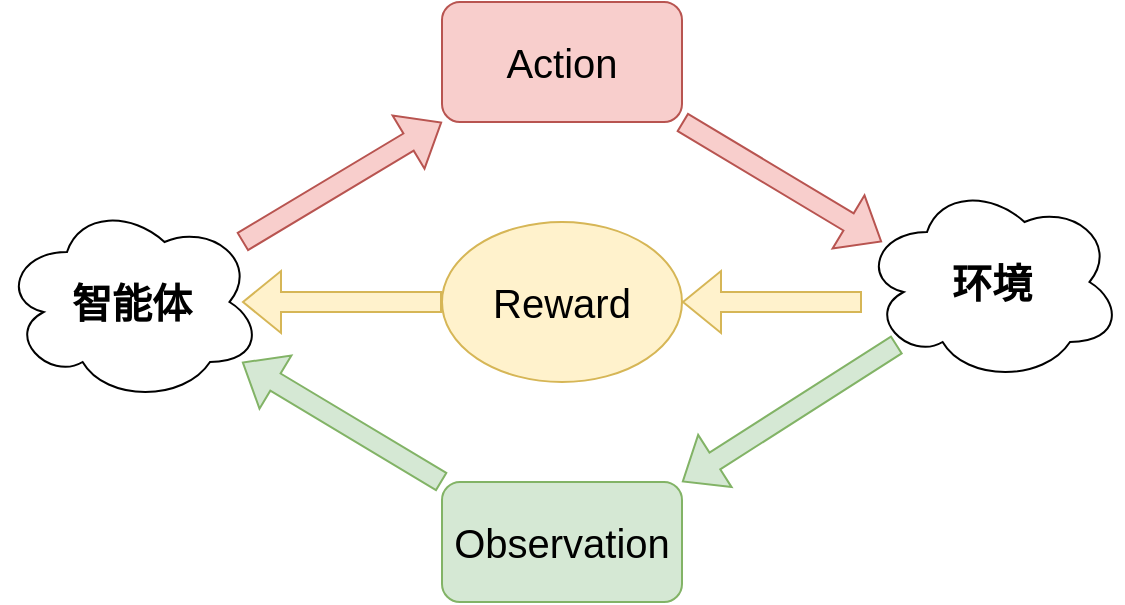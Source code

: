 <mxfile version="21.1.4" type="github">
  <diagram name="第 1 页" id="AJMPQj9coufFNCPqp3W4">
    <mxGraphModel dx="794" dy="476" grid="1" gridSize="10" guides="1" tooltips="1" connect="1" arrows="1" fold="1" page="1" pageScale="1" pageWidth="827" pageHeight="1169" math="0" shadow="0">
      <root>
        <mxCell id="0" />
        <mxCell id="1" parent="0" />
        <mxCell id="hrPURFpsqYO97nMdUfhd-3" value="&lt;font style=&quot;font-size: 20px;&quot;&gt;Action&lt;/font&gt;" style="rounded=1;whiteSpace=wrap;html=1;fillColor=#f8cecc;strokeColor=#b85450;" vertex="1" parent="1">
          <mxGeometry x="330" y="50" width="120" height="60" as="geometry" />
        </mxCell>
        <mxCell id="hrPURFpsqYO97nMdUfhd-4" value="&lt;font style=&quot;font-size: 20px;&quot;&gt;Observation&lt;/font&gt;" style="rounded=1;whiteSpace=wrap;html=1;fillColor=#d5e8d4;strokeColor=#82b366;" vertex="1" parent="1">
          <mxGeometry x="330" y="290" width="120" height="60" as="geometry" />
        </mxCell>
        <mxCell id="hrPURFpsqYO97nMdUfhd-5" value="&lt;font style=&quot;font-size: 20px;&quot;&gt;Reward&lt;/font&gt;" style="ellipse;whiteSpace=wrap;html=1;fillColor=#fff2cc;strokeColor=#d6b656;" vertex="1" parent="1">
          <mxGeometry x="330" y="160" width="120" height="80" as="geometry" />
        </mxCell>
        <mxCell id="hrPURFpsqYO97nMdUfhd-6" value="" style="shape=flexArrow;endArrow=classic;html=1;rounded=0;exitX=1;exitY=0;exitDx=0;exitDy=0;entryX=0;entryY=1;entryDx=0;entryDy=0;fillColor=#f8cecc;strokeColor=#b85450;" edge="1" parent="1" target="hrPURFpsqYO97nMdUfhd-3">
          <mxGeometry width="50" height="50" relative="1" as="geometry">
            <mxPoint x="230" y="170" as="sourcePoint" />
            <mxPoint x="390" y="200" as="targetPoint" />
          </mxGeometry>
        </mxCell>
        <mxCell id="hrPURFpsqYO97nMdUfhd-7" value="" style="shape=flexArrow;endArrow=classic;html=1;rounded=0;exitX=1;exitY=1;exitDx=0;exitDy=0;fillColor=#f8cecc;strokeColor=#b85450;" edge="1" parent="1" source="hrPURFpsqYO97nMdUfhd-3">
          <mxGeometry width="50" height="50" relative="1" as="geometry">
            <mxPoint x="340" y="250" as="sourcePoint" />
            <mxPoint x="550" y="170" as="targetPoint" />
          </mxGeometry>
        </mxCell>
        <mxCell id="hrPURFpsqYO97nMdUfhd-8" value="" style="shape=flexArrow;endArrow=classic;html=1;rounded=0;exitX=0;exitY=1;exitDx=0;exitDy=0;entryX=1;entryY=0;entryDx=0;entryDy=0;fillColor=#d5e8d4;strokeColor=#82b366;" edge="1" parent="1" target="hrPURFpsqYO97nMdUfhd-4">
          <mxGeometry width="50" height="50" relative="1" as="geometry">
            <mxPoint x="557.574" y="221.213" as="sourcePoint" />
            <mxPoint x="540" y="260" as="targetPoint" />
          </mxGeometry>
        </mxCell>
        <mxCell id="hrPURFpsqYO97nMdUfhd-9" value="" style="shape=flexArrow;endArrow=classic;html=1;rounded=0;exitX=0;exitY=0;exitDx=0;exitDy=0;entryX=1;entryY=1;entryDx=0;entryDy=0;fillColor=#d5e8d4;strokeColor=#82b366;" edge="1" parent="1" source="hrPURFpsqYO97nMdUfhd-4">
          <mxGeometry width="50" height="50" relative="1" as="geometry">
            <mxPoint x="190" y="340" as="sourcePoint" />
            <mxPoint x="230" y="230" as="targetPoint" />
          </mxGeometry>
        </mxCell>
        <mxCell id="hrPURFpsqYO97nMdUfhd-10" value="" style="shape=flexArrow;endArrow=classic;html=1;rounded=0;exitX=0;exitY=0.5;exitDx=0;exitDy=0;fillColor=#fff2cc;strokeColor=#d6b656;" edge="1" parent="1" source="hrPURFpsqYO97nMdUfhd-5">
          <mxGeometry width="50" height="50" relative="1" as="geometry">
            <mxPoint x="340" y="250" as="sourcePoint" />
            <mxPoint x="230" y="200" as="targetPoint" />
          </mxGeometry>
        </mxCell>
        <mxCell id="hrPURFpsqYO97nMdUfhd-11" value="" style="shape=flexArrow;endArrow=classic;html=1;rounded=0;exitX=0;exitY=0.5;exitDx=0;exitDy=0;entryX=1;entryY=0.5;entryDx=0;entryDy=0;fillColor=#fff2cc;strokeColor=#d6b656;" edge="1" parent="1" target="hrPURFpsqYO97nMdUfhd-5">
          <mxGeometry width="50" height="50" relative="1" as="geometry">
            <mxPoint x="540" y="200" as="sourcePoint" />
            <mxPoint x="520" y="190" as="targetPoint" />
          </mxGeometry>
        </mxCell>
        <mxCell id="hrPURFpsqYO97nMdUfhd-12" value="&lt;font style=&quot;font-size: 20px;&quot;&gt;&lt;b&gt;智能体&lt;/b&gt;&lt;/font&gt;" style="ellipse;shape=cloud;whiteSpace=wrap;html=1;" vertex="1" parent="1">
          <mxGeometry x="110" y="150" width="130" height="100" as="geometry" />
        </mxCell>
        <mxCell id="hrPURFpsqYO97nMdUfhd-13" value="&lt;font style=&quot;font-size: 20px;&quot;&gt;&lt;b&gt;环境&lt;/b&gt;&lt;/font&gt;" style="ellipse;shape=cloud;whiteSpace=wrap;html=1;" vertex="1" parent="1">
          <mxGeometry x="540" y="140" width="130" height="100" as="geometry" />
        </mxCell>
      </root>
    </mxGraphModel>
  </diagram>
</mxfile>
